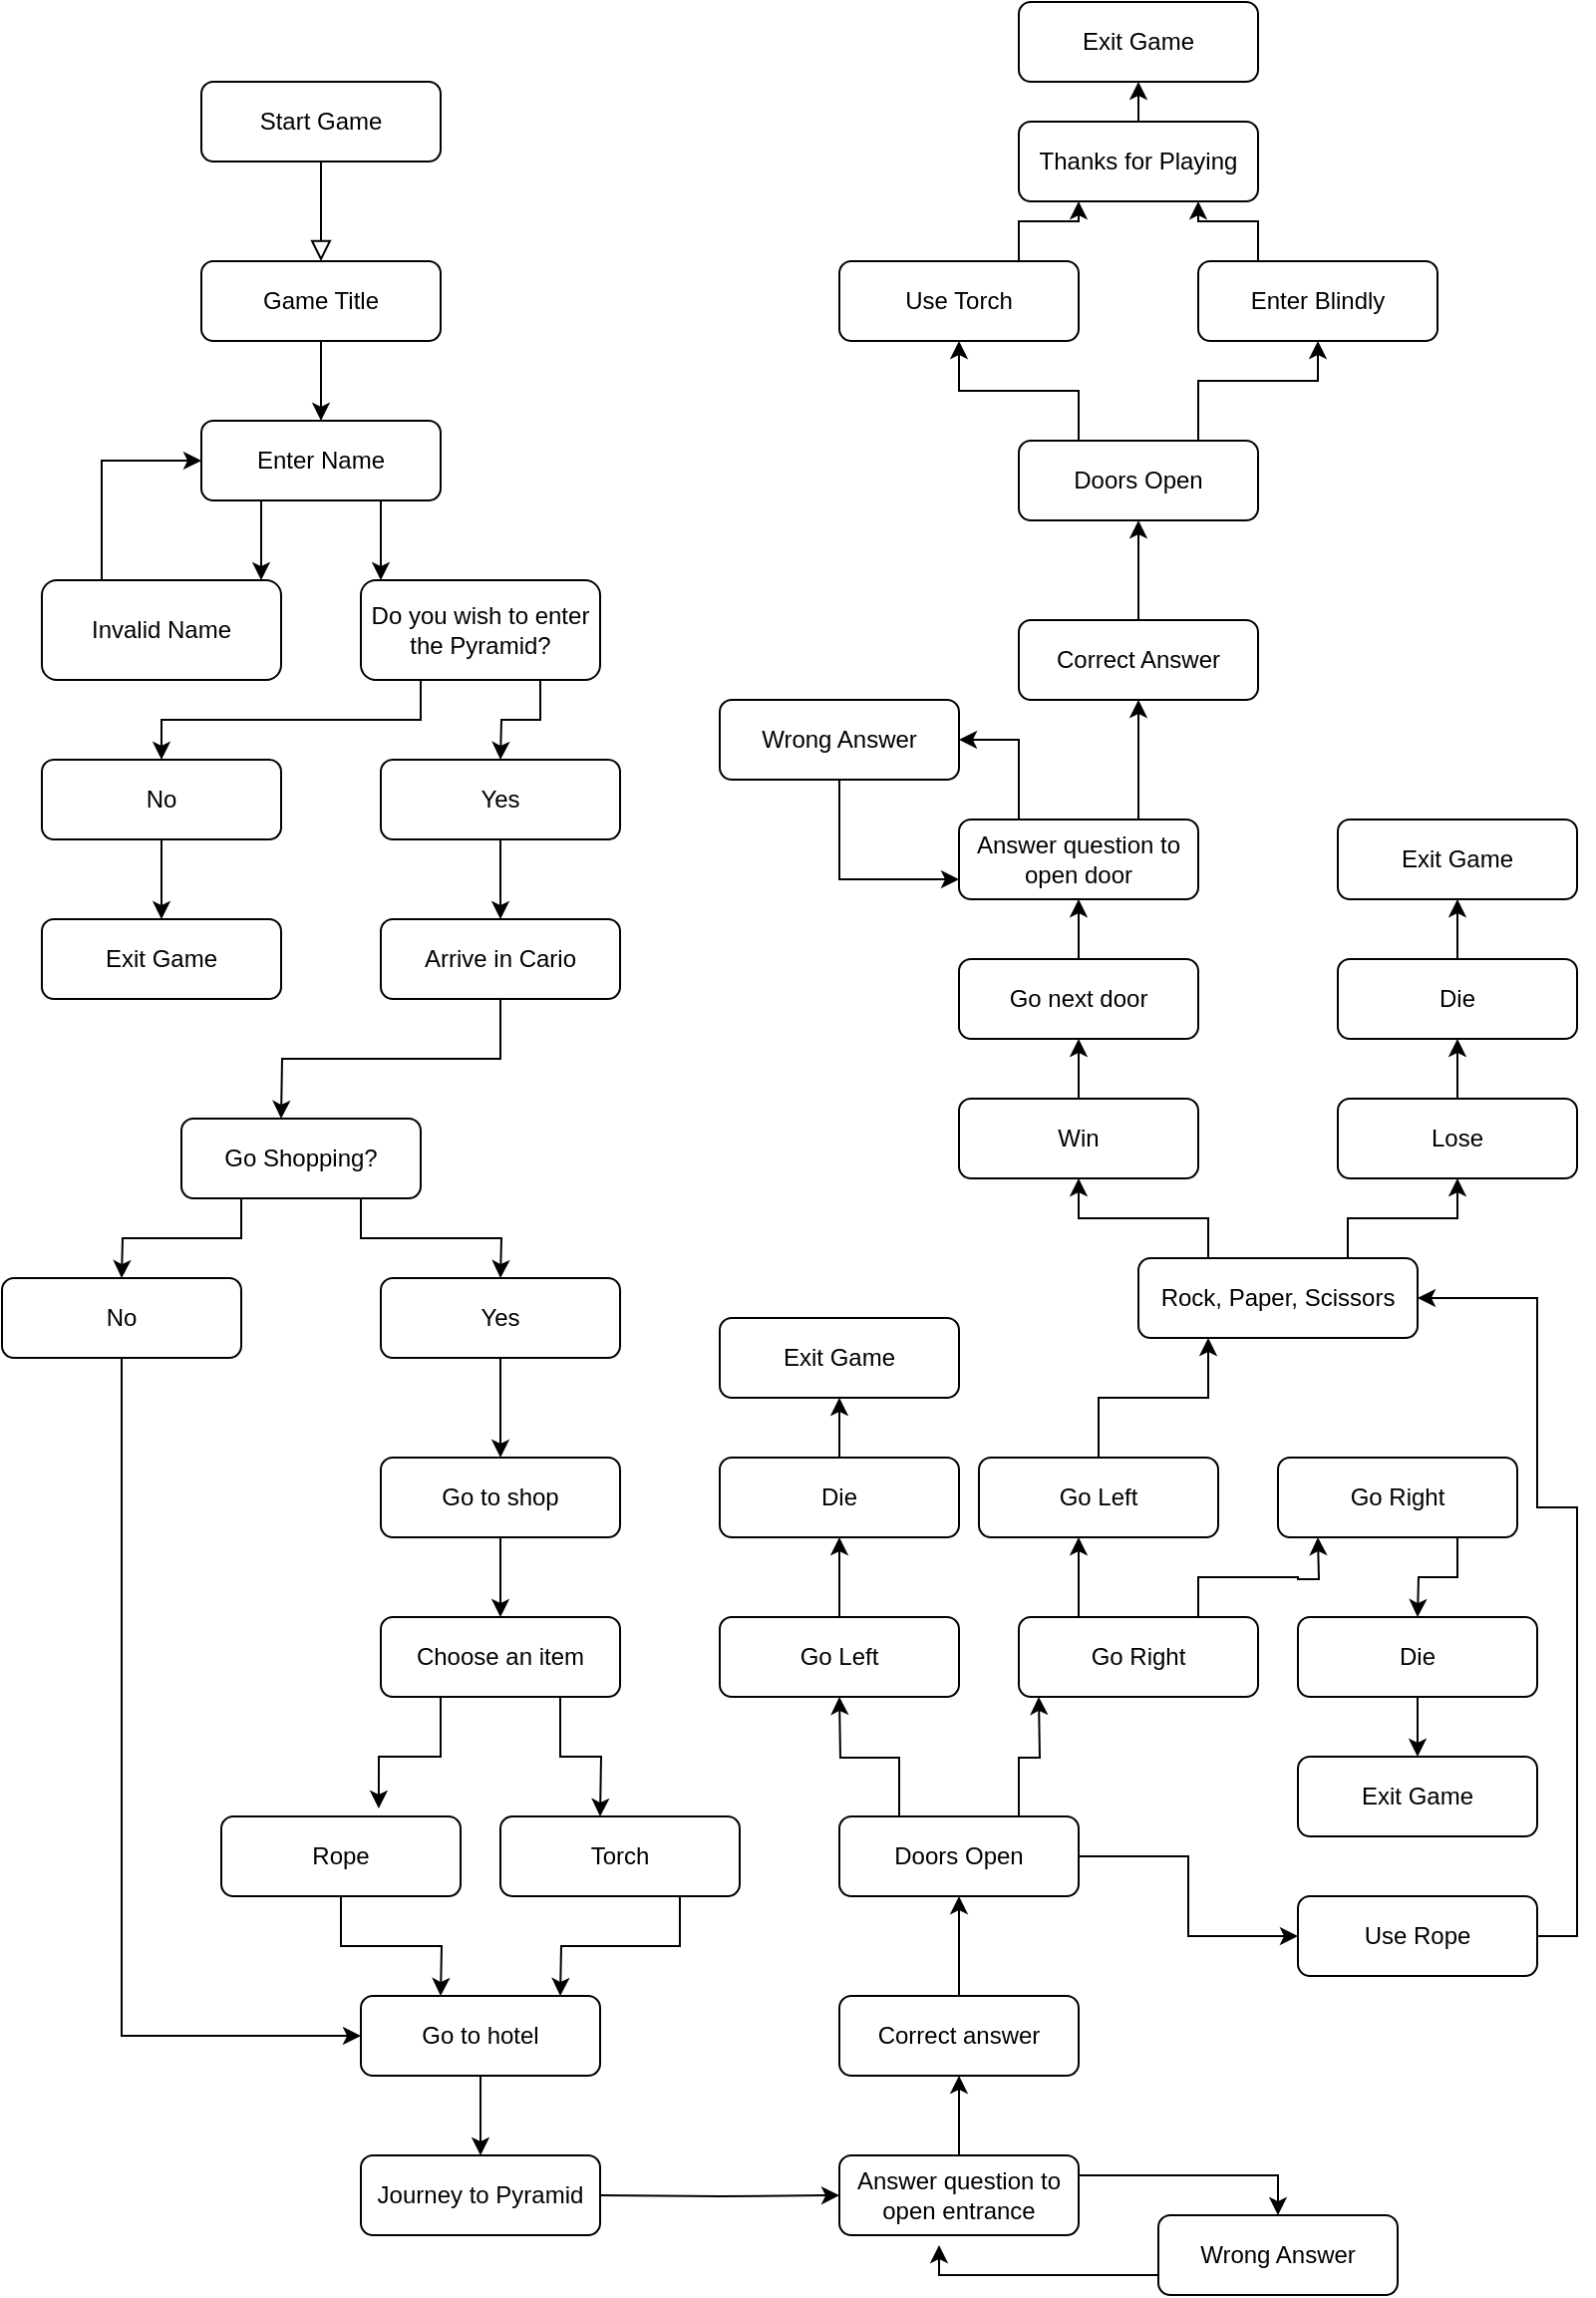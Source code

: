<mxfile version="20.8.20" type="github">
  <diagram id="C5RBs43oDa-KdzZeNtuy" name="Page-1">
    <mxGraphModel dx="1050" dy="538" grid="1" gridSize="10" guides="1" tooltips="1" connect="1" arrows="1" fold="1" page="1" pageScale="1" pageWidth="827" pageHeight="1169" math="0" shadow="0">
      <root>
        <mxCell id="WIyWlLk6GJQsqaUBKTNV-0" />
        <mxCell id="WIyWlLk6GJQsqaUBKTNV-1" parent="WIyWlLk6GJQsqaUBKTNV-0" />
        <mxCell id="WIyWlLk6GJQsqaUBKTNV-2" value="" style="rounded=0;html=1;jettySize=auto;orthogonalLoop=1;fontSize=11;endArrow=block;endFill=0;endSize=8;strokeWidth=1;shadow=0;labelBackgroundColor=none;edgeStyle=orthogonalEdgeStyle;" parent="WIyWlLk6GJQsqaUBKTNV-1" edge="1">
          <mxGeometry relative="1" as="geometry">
            <mxPoint x="180" y="80" as="sourcePoint" />
            <mxPoint x="180" y="130" as="targetPoint" />
          </mxGeometry>
        </mxCell>
        <mxCell id="WIyWlLk6GJQsqaUBKTNV-3" value="Start Game" style="rounded=1;whiteSpace=wrap;html=1;fontSize=12;glass=0;strokeWidth=1;shadow=0;" parent="WIyWlLk6GJQsqaUBKTNV-1" vertex="1">
          <mxGeometry x="120" y="40" width="120" height="40" as="geometry" />
        </mxCell>
        <mxCell id="70f4gyQf15Uil2ieGgpg-3" style="edgeStyle=orthogonalEdgeStyle;rounded=0;orthogonalLoop=1;jettySize=auto;html=1;exitX=0.5;exitY=1;exitDx=0;exitDy=0;" edge="1" parent="WIyWlLk6GJQsqaUBKTNV-1" source="WIyWlLk6GJQsqaUBKTNV-7">
          <mxGeometry relative="1" as="geometry">
            <mxPoint x="180" y="210" as="targetPoint" />
          </mxGeometry>
        </mxCell>
        <mxCell id="WIyWlLk6GJQsqaUBKTNV-7" value="Game Title" style="rounded=1;whiteSpace=wrap;html=1;fontSize=12;glass=0;strokeWidth=1;shadow=0;" parent="WIyWlLk6GJQsqaUBKTNV-1" vertex="1">
          <mxGeometry x="120" y="130" width="120" height="40" as="geometry" />
        </mxCell>
        <mxCell id="70f4gyQf15Uil2ieGgpg-4" style="edgeStyle=orthogonalEdgeStyle;rounded=0;orthogonalLoop=1;jettySize=auto;html=1;exitX=0.25;exitY=1;exitDx=0;exitDy=0;" edge="1" parent="WIyWlLk6GJQsqaUBKTNV-1" source="WIyWlLk6GJQsqaUBKTNV-12">
          <mxGeometry relative="1" as="geometry">
            <mxPoint x="150" y="290" as="targetPoint" />
          </mxGeometry>
        </mxCell>
        <mxCell id="70f4gyQf15Uil2ieGgpg-5" style="edgeStyle=orthogonalEdgeStyle;rounded=0;orthogonalLoop=1;jettySize=auto;html=1;exitX=0.75;exitY=1;exitDx=0;exitDy=0;" edge="1" parent="WIyWlLk6GJQsqaUBKTNV-1" source="WIyWlLk6GJQsqaUBKTNV-12">
          <mxGeometry relative="1" as="geometry">
            <mxPoint x="210" y="290" as="targetPoint" />
          </mxGeometry>
        </mxCell>
        <mxCell id="WIyWlLk6GJQsqaUBKTNV-12" value="Enter Name" style="rounded=1;whiteSpace=wrap;html=1;fontSize=12;glass=0;strokeWidth=1;shadow=0;" parent="WIyWlLk6GJQsqaUBKTNV-1" vertex="1">
          <mxGeometry x="120" y="210" width="120" height="40" as="geometry" />
        </mxCell>
        <mxCell id="70f4gyQf15Uil2ieGgpg-10" style="edgeStyle=orthogonalEdgeStyle;rounded=0;orthogonalLoop=1;jettySize=auto;html=1;exitX=0.25;exitY=0;exitDx=0;exitDy=0;entryX=0;entryY=0.5;entryDx=0;entryDy=0;" edge="1" parent="WIyWlLk6GJQsqaUBKTNV-1" source="70f4gyQf15Uil2ieGgpg-7" target="WIyWlLk6GJQsqaUBKTNV-12">
          <mxGeometry relative="1" as="geometry" />
        </mxCell>
        <mxCell id="70f4gyQf15Uil2ieGgpg-7" value="Invalid Name" style="rounded=1;whiteSpace=wrap;html=1;" vertex="1" parent="WIyWlLk6GJQsqaUBKTNV-1">
          <mxGeometry x="40" y="290" width="120" height="50" as="geometry" />
        </mxCell>
        <mxCell id="70f4gyQf15Uil2ieGgpg-14" style="edgeStyle=orthogonalEdgeStyle;rounded=0;orthogonalLoop=1;jettySize=auto;html=1;exitX=0.25;exitY=1;exitDx=0;exitDy=0;entryX=0.5;entryY=0;entryDx=0;entryDy=0;" edge="1" parent="WIyWlLk6GJQsqaUBKTNV-1" source="70f4gyQf15Uil2ieGgpg-8" target="70f4gyQf15Uil2ieGgpg-13">
          <mxGeometry relative="1" as="geometry" />
        </mxCell>
        <mxCell id="70f4gyQf15Uil2ieGgpg-18" style="edgeStyle=orthogonalEdgeStyle;rounded=0;orthogonalLoop=1;jettySize=auto;html=1;exitX=0.75;exitY=1;exitDx=0;exitDy=0;" edge="1" parent="WIyWlLk6GJQsqaUBKTNV-1" source="70f4gyQf15Uil2ieGgpg-8">
          <mxGeometry relative="1" as="geometry">
            <mxPoint x="270" y="380" as="targetPoint" />
          </mxGeometry>
        </mxCell>
        <mxCell id="70f4gyQf15Uil2ieGgpg-8" value="Do you wish to enter the Pyramid?" style="rounded=1;whiteSpace=wrap;html=1;" vertex="1" parent="WIyWlLk6GJQsqaUBKTNV-1">
          <mxGeometry x="200" y="290" width="120" height="50" as="geometry" />
        </mxCell>
        <mxCell id="70f4gyQf15Uil2ieGgpg-17" style="edgeStyle=orthogonalEdgeStyle;rounded=0;orthogonalLoop=1;jettySize=auto;html=1;exitX=0.5;exitY=1;exitDx=0;exitDy=0;entryX=0.5;entryY=0;entryDx=0;entryDy=0;" edge="1" parent="WIyWlLk6GJQsqaUBKTNV-1" source="70f4gyQf15Uil2ieGgpg-13" target="70f4gyQf15Uil2ieGgpg-15">
          <mxGeometry relative="1" as="geometry" />
        </mxCell>
        <mxCell id="70f4gyQf15Uil2ieGgpg-13" value="No" style="rounded=1;whiteSpace=wrap;html=1;" vertex="1" parent="WIyWlLk6GJQsqaUBKTNV-1">
          <mxGeometry x="40" y="380" width="120" height="40" as="geometry" />
        </mxCell>
        <mxCell id="70f4gyQf15Uil2ieGgpg-15" value="Exit Game" style="rounded=1;whiteSpace=wrap;html=1;" vertex="1" parent="WIyWlLk6GJQsqaUBKTNV-1">
          <mxGeometry x="40" y="460" width="120" height="40" as="geometry" />
        </mxCell>
        <mxCell id="70f4gyQf15Uil2ieGgpg-21" style="edgeStyle=orthogonalEdgeStyle;rounded=0;orthogonalLoop=1;jettySize=auto;html=1;exitX=0.5;exitY=1;exitDx=0;exitDy=0;entryX=0.5;entryY=0;entryDx=0;entryDy=0;" edge="1" parent="WIyWlLk6GJQsqaUBKTNV-1" source="70f4gyQf15Uil2ieGgpg-19" target="70f4gyQf15Uil2ieGgpg-20">
          <mxGeometry relative="1" as="geometry" />
        </mxCell>
        <mxCell id="70f4gyQf15Uil2ieGgpg-19" value="Yes" style="rounded=1;whiteSpace=wrap;html=1;" vertex="1" parent="WIyWlLk6GJQsqaUBKTNV-1">
          <mxGeometry x="210" y="380" width="120" height="40" as="geometry" />
        </mxCell>
        <mxCell id="70f4gyQf15Uil2ieGgpg-22" style="edgeStyle=orthogonalEdgeStyle;rounded=0;orthogonalLoop=1;jettySize=auto;html=1;exitX=0.5;exitY=1;exitDx=0;exitDy=0;" edge="1" parent="WIyWlLk6GJQsqaUBKTNV-1" source="70f4gyQf15Uil2ieGgpg-20">
          <mxGeometry relative="1" as="geometry">
            <mxPoint x="160" y="560" as="targetPoint" />
          </mxGeometry>
        </mxCell>
        <mxCell id="70f4gyQf15Uil2ieGgpg-20" value="Arrive in Cario" style="rounded=1;whiteSpace=wrap;html=1;" vertex="1" parent="WIyWlLk6GJQsqaUBKTNV-1">
          <mxGeometry x="210" y="460" width="120" height="40" as="geometry" />
        </mxCell>
        <mxCell id="70f4gyQf15Uil2ieGgpg-24" style="edgeStyle=orthogonalEdgeStyle;rounded=0;orthogonalLoop=1;jettySize=auto;html=1;exitX=0.25;exitY=1;exitDx=0;exitDy=0;" edge="1" parent="WIyWlLk6GJQsqaUBKTNV-1" source="70f4gyQf15Uil2ieGgpg-23">
          <mxGeometry relative="1" as="geometry">
            <mxPoint x="80" y="640" as="targetPoint" />
          </mxGeometry>
        </mxCell>
        <mxCell id="70f4gyQf15Uil2ieGgpg-25" style="edgeStyle=orthogonalEdgeStyle;rounded=0;orthogonalLoop=1;jettySize=auto;html=1;exitX=0.75;exitY=1;exitDx=0;exitDy=0;" edge="1" parent="WIyWlLk6GJQsqaUBKTNV-1" source="70f4gyQf15Uil2ieGgpg-23">
          <mxGeometry relative="1" as="geometry">
            <mxPoint x="270" y="640" as="targetPoint" />
          </mxGeometry>
        </mxCell>
        <mxCell id="70f4gyQf15Uil2ieGgpg-23" value="Go Shopping?" style="rounded=1;whiteSpace=wrap;html=1;" vertex="1" parent="WIyWlLk6GJQsqaUBKTNV-1">
          <mxGeometry x="110" y="560" width="120" height="40" as="geometry" />
        </mxCell>
        <mxCell id="70f4gyQf15Uil2ieGgpg-43" style="edgeStyle=orthogonalEdgeStyle;rounded=0;orthogonalLoop=1;jettySize=auto;html=1;exitX=0.5;exitY=1;exitDx=0;exitDy=0;" edge="1" parent="WIyWlLk6GJQsqaUBKTNV-1" source="70f4gyQf15Uil2ieGgpg-26">
          <mxGeometry relative="1" as="geometry">
            <mxPoint x="200" y="1020" as="targetPoint" />
            <Array as="points">
              <mxPoint x="80" y="1020" />
            </Array>
          </mxGeometry>
        </mxCell>
        <mxCell id="70f4gyQf15Uil2ieGgpg-26" value="No" style="rounded=1;whiteSpace=wrap;html=1;" vertex="1" parent="WIyWlLk6GJQsqaUBKTNV-1">
          <mxGeometry x="20" y="640" width="120" height="40" as="geometry" />
        </mxCell>
        <mxCell id="70f4gyQf15Uil2ieGgpg-28" style="edgeStyle=orthogonalEdgeStyle;rounded=0;orthogonalLoop=1;jettySize=auto;html=1;exitX=0.5;exitY=1;exitDx=0;exitDy=0;" edge="1" parent="WIyWlLk6GJQsqaUBKTNV-1" source="70f4gyQf15Uil2ieGgpg-27">
          <mxGeometry relative="1" as="geometry">
            <mxPoint x="270" y="730" as="targetPoint" />
          </mxGeometry>
        </mxCell>
        <mxCell id="70f4gyQf15Uil2ieGgpg-27" value="Yes" style="rounded=1;whiteSpace=wrap;html=1;" vertex="1" parent="WIyWlLk6GJQsqaUBKTNV-1">
          <mxGeometry x="210" y="640" width="120" height="40" as="geometry" />
        </mxCell>
        <mxCell id="70f4gyQf15Uil2ieGgpg-34" style="edgeStyle=orthogonalEdgeStyle;rounded=0;orthogonalLoop=1;jettySize=auto;html=1;exitX=0.25;exitY=1;exitDx=0;exitDy=0;entryX=0.658;entryY=-0.1;entryDx=0;entryDy=0;entryPerimeter=0;" edge="1" parent="WIyWlLk6GJQsqaUBKTNV-1" source="70f4gyQf15Uil2ieGgpg-29" target="70f4gyQf15Uil2ieGgpg-38">
          <mxGeometry relative="1" as="geometry">
            <mxPoint x="210" y="900" as="targetPoint" />
          </mxGeometry>
        </mxCell>
        <mxCell id="70f4gyQf15Uil2ieGgpg-35" style="edgeStyle=orthogonalEdgeStyle;rounded=0;orthogonalLoop=1;jettySize=auto;html=1;exitX=0.75;exitY=1;exitDx=0;exitDy=0;" edge="1" parent="WIyWlLk6GJQsqaUBKTNV-1" source="70f4gyQf15Uil2ieGgpg-29">
          <mxGeometry relative="1" as="geometry">
            <mxPoint x="320" y="910" as="targetPoint" />
          </mxGeometry>
        </mxCell>
        <mxCell id="70f4gyQf15Uil2ieGgpg-29" value="Choose an item" style="rounded=1;whiteSpace=wrap;html=1;" vertex="1" parent="WIyWlLk6GJQsqaUBKTNV-1">
          <mxGeometry x="210" y="810" width="120" height="40" as="geometry" />
        </mxCell>
        <mxCell id="70f4gyQf15Uil2ieGgpg-44" style="edgeStyle=orthogonalEdgeStyle;rounded=0;orthogonalLoop=1;jettySize=auto;html=1;exitX=0.5;exitY=1;exitDx=0;exitDy=0;" edge="1" parent="WIyWlLk6GJQsqaUBKTNV-1" source="70f4gyQf15Uil2ieGgpg-38">
          <mxGeometry relative="1" as="geometry">
            <mxPoint x="240" y="1000" as="targetPoint" />
          </mxGeometry>
        </mxCell>
        <mxCell id="70f4gyQf15Uil2ieGgpg-38" value="Rope" style="rounded=1;whiteSpace=wrap;html=1;" vertex="1" parent="WIyWlLk6GJQsqaUBKTNV-1">
          <mxGeometry x="130" y="910" width="120" height="40" as="geometry" />
        </mxCell>
        <mxCell id="70f4gyQf15Uil2ieGgpg-42" style="edgeStyle=orthogonalEdgeStyle;rounded=0;orthogonalLoop=1;jettySize=auto;html=1;exitX=0.5;exitY=1;exitDx=0;exitDy=0;" edge="1" parent="WIyWlLk6GJQsqaUBKTNV-1" source="70f4gyQf15Uil2ieGgpg-39">
          <mxGeometry relative="1" as="geometry">
            <mxPoint x="330" y="930" as="targetPoint" />
          </mxGeometry>
        </mxCell>
        <mxCell id="70f4gyQf15Uil2ieGgpg-45" style="edgeStyle=orthogonalEdgeStyle;rounded=0;orthogonalLoop=1;jettySize=auto;html=1;exitX=0.75;exitY=1;exitDx=0;exitDy=0;" edge="1" parent="WIyWlLk6GJQsqaUBKTNV-1" source="70f4gyQf15Uil2ieGgpg-39">
          <mxGeometry relative="1" as="geometry">
            <mxPoint x="300" y="1000" as="targetPoint" />
          </mxGeometry>
        </mxCell>
        <mxCell id="70f4gyQf15Uil2ieGgpg-39" value="Torch" style="rounded=1;whiteSpace=wrap;html=1;" vertex="1" parent="WIyWlLk6GJQsqaUBKTNV-1">
          <mxGeometry x="270" y="910" width="120" height="40" as="geometry" />
        </mxCell>
        <mxCell id="70f4gyQf15Uil2ieGgpg-41" style="edgeStyle=orthogonalEdgeStyle;rounded=0;orthogonalLoop=1;jettySize=auto;html=1;exitX=0.5;exitY=1;exitDx=0;exitDy=0;entryX=0.5;entryY=0;entryDx=0;entryDy=0;" edge="1" parent="WIyWlLk6GJQsqaUBKTNV-1" source="70f4gyQf15Uil2ieGgpg-40" target="70f4gyQf15Uil2ieGgpg-29">
          <mxGeometry relative="1" as="geometry" />
        </mxCell>
        <mxCell id="70f4gyQf15Uil2ieGgpg-40" value="Go to shop" style="rounded=1;whiteSpace=wrap;html=1;" vertex="1" parent="WIyWlLk6GJQsqaUBKTNV-1">
          <mxGeometry x="210" y="730" width="120" height="40" as="geometry" />
        </mxCell>
        <mxCell id="70f4gyQf15Uil2ieGgpg-48" style="edgeStyle=orthogonalEdgeStyle;rounded=0;orthogonalLoop=1;jettySize=auto;html=1;exitX=0.5;exitY=1;exitDx=0;exitDy=0;" edge="1" parent="WIyWlLk6GJQsqaUBKTNV-1" source="70f4gyQf15Uil2ieGgpg-46">
          <mxGeometry relative="1" as="geometry">
            <mxPoint x="260" y="1080" as="targetPoint" />
          </mxGeometry>
        </mxCell>
        <mxCell id="70f4gyQf15Uil2ieGgpg-46" value="Go to hotel" style="rounded=1;whiteSpace=wrap;html=1;" vertex="1" parent="WIyWlLk6GJQsqaUBKTNV-1">
          <mxGeometry x="200" y="1000" width="120" height="40" as="geometry" />
        </mxCell>
        <mxCell id="70f4gyQf15Uil2ieGgpg-50" style="edgeStyle=orthogonalEdgeStyle;rounded=0;orthogonalLoop=1;jettySize=auto;html=1;exitX=1;exitY=0.5;exitDx=0;exitDy=0;entryX=0;entryY=0.5;entryDx=0;entryDy=0;" edge="1" parent="WIyWlLk6GJQsqaUBKTNV-1" target="70f4gyQf15Uil2ieGgpg-51">
          <mxGeometry relative="1" as="geometry">
            <mxPoint x="410" y="1100" as="targetPoint" />
            <mxPoint x="320" y="1100" as="sourcePoint" />
          </mxGeometry>
        </mxCell>
        <mxCell id="70f4gyQf15Uil2ieGgpg-49" value="Journey to Pyramid" style="rounded=1;whiteSpace=wrap;html=1;" vertex="1" parent="WIyWlLk6GJQsqaUBKTNV-1">
          <mxGeometry x="200" y="1080" width="120" height="40" as="geometry" />
        </mxCell>
        <mxCell id="70f4gyQf15Uil2ieGgpg-53" style="edgeStyle=orthogonalEdgeStyle;rounded=0;orthogonalLoop=1;jettySize=auto;html=1;exitX=1;exitY=0.25;exitDx=0;exitDy=0;entryX=0.5;entryY=0;entryDx=0;entryDy=0;" edge="1" parent="WIyWlLk6GJQsqaUBKTNV-1" source="70f4gyQf15Uil2ieGgpg-51" target="70f4gyQf15Uil2ieGgpg-52">
          <mxGeometry relative="1" as="geometry">
            <Array as="points">
              <mxPoint x="660" y="1090" />
            </Array>
          </mxGeometry>
        </mxCell>
        <mxCell id="70f4gyQf15Uil2ieGgpg-58" style="edgeStyle=orthogonalEdgeStyle;rounded=0;orthogonalLoop=1;jettySize=auto;html=1;exitX=0.5;exitY=0;exitDx=0;exitDy=0;" edge="1" parent="WIyWlLk6GJQsqaUBKTNV-1" source="70f4gyQf15Uil2ieGgpg-51">
          <mxGeometry relative="1" as="geometry">
            <mxPoint x="500" y="1040" as="targetPoint" />
          </mxGeometry>
        </mxCell>
        <mxCell id="70f4gyQf15Uil2ieGgpg-51" value="Answer question to open entrance" style="rounded=1;whiteSpace=wrap;html=1;" vertex="1" parent="WIyWlLk6GJQsqaUBKTNV-1">
          <mxGeometry x="440" y="1080" width="120" height="40" as="geometry" />
        </mxCell>
        <mxCell id="70f4gyQf15Uil2ieGgpg-54" style="edgeStyle=orthogonalEdgeStyle;rounded=0;orthogonalLoop=1;jettySize=auto;html=1;exitX=0;exitY=0.5;exitDx=0;exitDy=0;" edge="1" parent="WIyWlLk6GJQsqaUBKTNV-1" source="70f4gyQf15Uil2ieGgpg-52">
          <mxGeometry relative="1" as="geometry">
            <mxPoint x="490" y="1125" as="targetPoint" />
            <Array as="points">
              <mxPoint x="600" y="1140" />
              <mxPoint x="490" y="1140" />
            </Array>
          </mxGeometry>
        </mxCell>
        <mxCell id="70f4gyQf15Uil2ieGgpg-52" value="Wrong Answer" style="rounded=1;whiteSpace=wrap;html=1;" vertex="1" parent="WIyWlLk6GJQsqaUBKTNV-1">
          <mxGeometry x="600" y="1110" width="120" height="40" as="geometry" />
        </mxCell>
        <mxCell id="70f4gyQf15Uil2ieGgpg-60" style="edgeStyle=orthogonalEdgeStyle;rounded=0;orthogonalLoop=1;jettySize=auto;html=1;exitX=0.5;exitY=0;exitDx=0;exitDy=0;entryX=0.5;entryY=1;entryDx=0;entryDy=0;" edge="1" parent="WIyWlLk6GJQsqaUBKTNV-1" source="70f4gyQf15Uil2ieGgpg-57" target="70f4gyQf15Uil2ieGgpg-59">
          <mxGeometry relative="1" as="geometry">
            <mxPoint x="500" y="960" as="targetPoint" />
          </mxGeometry>
        </mxCell>
        <mxCell id="70f4gyQf15Uil2ieGgpg-57" value="Correct answer" style="rounded=1;whiteSpace=wrap;html=1;" vertex="1" parent="WIyWlLk6GJQsqaUBKTNV-1">
          <mxGeometry x="440" y="1000" width="120" height="40" as="geometry" />
        </mxCell>
        <mxCell id="70f4gyQf15Uil2ieGgpg-61" style="edgeStyle=orthogonalEdgeStyle;rounded=0;orthogonalLoop=1;jettySize=auto;html=1;exitX=0.25;exitY=0;exitDx=0;exitDy=0;" edge="1" parent="WIyWlLk6GJQsqaUBKTNV-1" source="70f4gyQf15Uil2ieGgpg-59">
          <mxGeometry relative="1" as="geometry">
            <mxPoint x="440" y="850" as="targetPoint" />
          </mxGeometry>
        </mxCell>
        <mxCell id="70f4gyQf15Uil2ieGgpg-62" style="edgeStyle=orthogonalEdgeStyle;rounded=0;orthogonalLoop=1;jettySize=auto;html=1;exitX=0.75;exitY=0;exitDx=0;exitDy=0;" edge="1" parent="WIyWlLk6GJQsqaUBKTNV-1" source="70f4gyQf15Uil2ieGgpg-59">
          <mxGeometry relative="1" as="geometry">
            <mxPoint x="540" y="850" as="targetPoint" />
          </mxGeometry>
        </mxCell>
        <mxCell id="70f4gyQf15Uil2ieGgpg-63" style="edgeStyle=orthogonalEdgeStyle;rounded=0;orthogonalLoop=1;jettySize=auto;html=1;exitX=1;exitY=0.5;exitDx=0;exitDy=0;entryX=0;entryY=0.5;entryDx=0;entryDy=0;" edge="1" parent="WIyWlLk6GJQsqaUBKTNV-1" source="70f4gyQf15Uil2ieGgpg-59" target="70f4gyQf15Uil2ieGgpg-64">
          <mxGeometry relative="1" as="geometry">
            <mxPoint x="660" y="930" as="targetPoint" />
          </mxGeometry>
        </mxCell>
        <mxCell id="70f4gyQf15Uil2ieGgpg-59" value="Doors Open" style="rounded=1;whiteSpace=wrap;html=1;" vertex="1" parent="WIyWlLk6GJQsqaUBKTNV-1">
          <mxGeometry x="440" y="910" width="120" height="40" as="geometry" />
        </mxCell>
        <mxCell id="70f4gyQf15Uil2ieGgpg-75" style="edgeStyle=orthogonalEdgeStyle;rounded=0;orthogonalLoop=1;jettySize=auto;html=1;exitX=1;exitY=0.5;exitDx=0;exitDy=0;entryX=1;entryY=0.5;entryDx=0;entryDy=0;" edge="1" parent="WIyWlLk6GJQsqaUBKTNV-1" source="70f4gyQf15Uil2ieGgpg-64" target="70f4gyQf15Uil2ieGgpg-81">
          <mxGeometry relative="1" as="geometry">
            <mxPoint x="790" y="560" as="targetPoint" />
            <Array as="points">
              <mxPoint x="810" y="970" />
              <mxPoint x="810" y="755" />
              <mxPoint x="790" y="755" />
              <mxPoint x="790" y="650" />
            </Array>
          </mxGeometry>
        </mxCell>
        <mxCell id="70f4gyQf15Uil2ieGgpg-64" value="Use Rope" style="rounded=1;whiteSpace=wrap;html=1;" vertex="1" parent="WIyWlLk6GJQsqaUBKTNV-1">
          <mxGeometry x="670" y="950" width="120" height="40" as="geometry" />
        </mxCell>
        <mxCell id="70f4gyQf15Uil2ieGgpg-67" style="edgeStyle=orthogonalEdgeStyle;rounded=0;orthogonalLoop=1;jettySize=auto;html=1;exitX=0.5;exitY=0;exitDx=0;exitDy=0;" edge="1" parent="WIyWlLk6GJQsqaUBKTNV-1" source="70f4gyQf15Uil2ieGgpg-65">
          <mxGeometry relative="1" as="geometry">
            <mxPoint x="440" y="770" as="targetPoint" />
          </mxGeometry>
        </mxCell>
        <mxCell id="70f4gyQf15Uil2ieGgpg-65" value="Go Left" style="rounded=1;whiteSpace=wrap;html=1;" vertex="1" parent="WIyWlLk6GJQsqaUBKTNV-1">
          <mxGeometry x="380" y="810" width="120" height="40" as="geometry" />
        </mxCell>
        <mxCell id="70f4gyQf15Uil2ieGgpg-71" style="edgeStyle=orthogonalEdgeStyle;rounded=0;orthogonalLoop=1;jettySize=auto;html=1;exitX=0.25;exitY=0;exitDx=0;exitDy=0;" edge="1" parent="WIyWlLk6GJQsqaUBKTNV-1" source="70f4gyQf15Uil2ieGgpg-66">
          <mxGeometry relative="1" as="geometry">
            <mxPoint x="560" y="770" as="targetPoint" />
          </mxGeometry>
        </mxCell>
        <mxCell id="70f4gyQf15Uil2ieGgpg-73" style="edgeStyle=orthogonalEdgeStyle;rounded=0;orthogonalLoop=1;jettySize=auto;html=1;exitX=0.75;exitY=0;exitDx=0;exitDy=0;" edge="1" parent="WIyWlLk6GJQsqaUBKTNV-1" source="70f4gyQf15Uil2ieGgpg-66">
          <mxGeometry relative="1" as="geometry">
            <mxPoint x="680" y="770" as="targetPoint" />
          </mxGeometry>
        </mxCell>
        <mxCell id="70f4gyQf15Uil2ieGgpg-66" value="Go Right" style="rounded=1;whiteSpace=wrap;html=1;" vertex="1" parent="WIyWlLk6GJQsqaUBKTNV-1">
          <mxGeometry x="530" y="810" width="120" height="40" as="geometry" />
        </mxCell>
        <mxCell id="70f4gyQf15Uil2ieGgpg-69" style="edgeStyle=orthogonalEdgeStyle;rounded=0;orthogonalLoop=1;jettySize=auto;html=1;exitX=0.5;exitY=0;exitDx=0;exitDy=0;" edge="1" parent="WIyWlLk6GJQsqaUBKTNV-1" source="70f4gyQf15Uil2ieGgpg-68">
          <mxGeometry relative="1" as="geometry">
            <mxPoint x="440" y="700" as="targetPoint" />
          </mxGeometry>
        </mxCell>
        <mxCell id="70f4gyQf15Uil2ieGgpg-68" value="Die" style="rounded=1;whiteSpace=wrap;html=1;" vertex="1" parent="WIyWlLk6GJQsqaUBKTNV-1">
          <mxGeometry x="380" y="730" width="120" height="40" as="geometry" />
        </mxCell>
        <mxCell id="70f4gyQf15Uil2ieGgpg-70" value="Exit Game" style="rounded=1;whiteSpace=wrap;html=1;" vertex="1" parent="WIyWlLk6GJQsqaUBKTNV-1">
          <mxGeometry x="380" y="660" width="120" height="40" as="geometry" />
        </mxCell>
        <mxCell id="70f4gyQf15Uil2ieGgpg-82" style="edgeStyle=orthogonalEdgeStyle;rounded=0;orthogonalLoop=1;jettySize=auto;html=1;exitX=0.5;exitY=0;exitDx=0;exitDy=0;entryX=0.25;entryY=1;entryDx=0;entryDy=0;" edge="1" parent="WIyWlLk6GJQsqaUBKTNV-1" source="70f4gyQf15Uil2ieGgpg-72" target="70f4gyQf15Uil2ieGgpg-81">
          <mxGeometry relative="1" as="geometry" />
        </mxCell>
        <mxCell id="70f4gyQf15Uil2ieGgpg-72" value="Go Left" style="rounded=1;whiteSpace=wrap;html=1;" vertex="1" parent="WIyWlLk6GJQsqaUBKTNV-1">
          <mxGeometry x="510" y="730" width="120" height="40" as="geometry" />
        </mxCell>
        <mxCell id="70f4gyQf15Uil2ieGgpg-77" style="edgeStyle=orthogonalEdgeStyle;rounded=0;orthogonalLoop=1;jettySize=auto;html=1;exitX=0.75;exitY=1;exitDx=0;exitDy=0;" edge="1" parent="WIyWlLk6GJQsqaUBKTNV-1" source="70f4gyQf15Uil2ieGgpg-74">
          <mxGeometry relative="1" as="geometry">
            <mxPoint x="730" y="810" as="targetPoint" />
          </mxGeometry>
        </mxCell>
        <mxCell id="70f4gyQf15Uil2ieGgpg-74" value="Go Right" style="rounded=1;whiteSpace=wrap;html=1;" vertex="1" parent="WIyWlLk6GJQsqaUBKTNV-1">
          <mxGeometry x="660" y="730" width="120" height="40" as="geometry" />
        </mxCell>
        <mxCell id="70f4gyQf15Uil2ieGgpg-79" style="edgeStyle=orthogonalEdgeStyle;rounded=0;orthogonalLoop=1;jettySize=auto;html=1;exitX=0.5;exitY=1;exitDx=0;exitDy=0;entryX=0.5;entryY=0;entryDx=0;entryDy=0;" edge="1" parent="WIyWlLk6GJQsqaUBKTNV-1" source="70f4gyQf15Uil2ieGgpg-78" target="70f4gyQf15Uil2ieGgpg-80">
          <mxGeometry relative="1" as="geometry">
            <mxPoint x="730" y="870" as="targetPoint" />
          </mxGeometry>
        </mxCell>
        <mxCell id="70f4gyQf15Uil2ieGgpg-78" value="Die" style="rounded=1;whiteSpace=wrap;html=1;" vertex="1" parent="WIyWlLk6GJQsqaUBKTNV-1">
          <mxGeometry x="670" y="810" width="120" height="40" as="geometry" />
        </mxCell>
        <mxCell id="70f4gyQf15Uil2ieGgpg-80" value="Exit Game" style="rounded=1;whiteSpace=wrap;html=1;" vertex="1" parent="WIyWlLk6GJQsqaUBKTNV-1">
          <mxGeometry x="670" y="880" width="120" height="40" as="geometry" />
        </mxCell>
        <mxCell id="70f4gyQf15Uil2ieGgpg-84" style="edgeStyle=orthogonalEdgeStyle;rounded=0;orthogonalLoop=1;jettySize=auto;html=1;exitX=0.25;exitY=0;exitDx=0;exitDy=0;" edge="1" parent="WIyWlLk6GJQsqaUBKTNV-1" source="70f4gyQf15Uil2ieGgpg-81" target="70f4gyQf15Uil2ieGgpg-83">
          <mxGeometry relative="1" as="geometry" />
        </mxCell>
        <mxCell id="70f4gyQf15Uil2ieGgpg-86" style="edgeStyle=orthogonalEdgeStyle;rounded=0;orthogonalLoop=1;jettySize=auto;html=1;exitX=0.75;exitY=0;exitDx=0;exitDy=0;entryX=0.5;entryY=1;entryDx=0;entryDy=0;" edge="1" parent="WIyWlLk6GJQsqaUBKTNV-1" source="70f4gyQf15Uil2ieGgpg-81" target="70f4gyQf15Uil2ieGgpg-85">
          <mxGeometry relative="1" as="geometry" />
        </mxCell>
        <mxCell id="70f4gyQf15Uil2ieGgpg-81" value="Rock, Paper, Scissors" style="rounded=1;whiteSpace=wrap;html=1;" vertex="1" parent="WIyWlLk6GJQsqaUBKTNV-1">
          <mxGeometry x="590" y="630" width="140" height="40" as="geometry" />
        </mxCell>
        <mxCell id="70f4gyQf15Uil2ieGgpg-92" style="edgeStyle=orthogonalEdgeStyle;rounded=0;orthogonalLoop=1;jettySize=auto;html=1;exitX=0.5;exitY=0;exitDx=0;exitDy=0;" edge="1" parent="WIyWlLk6GJQsqaUBKTNV-1" source="70f4gyQf15Uil2ieGgpg-83">
          <mxGeometry relative="1" as="geometry">
            <mxPoint x="560" y="520" as="targetPoint" />
          </mxGeometry>
        </mxCell>
        <mxCell id="70f4gyQf15Uil2ieGgpg-83" value="Win" style="rounded=1;whiteSpace=wrap;html=1;" vertex="1" parent="WIyWlLk6GJQsqaUBKTNV-1">
          <mxGeometry x="500" y="550" width="120" height="40" as="geometry" />
        </mxCell>
        <mxCell id="70f4gyQf15Uil2ieGgpg-90" style="edgeStyle=orthogonalEdgeStyle;rounded=0;orthogonalLoop=1;jettySize=auto;html=1;exitX=0.5;exitY=0;exitDx=0;exitDy=0;entryX=0.5;entryY=1;entryDx=0;entryDy=0;" edge="1" parent="WIyWlLk6GJQsqaUBKTNV-1" source="70f4gyQf15Uil2ieGgpg-85" target="70f4gyQf15Uil2ieGgpg-88">
          <mxGeometry relative="1" as="geometry" />
        </mxCell>
        <mxCell id="70f4gyQf15Uil2ieGgpg-85" value="Lose" style="rounded=1;whiteSpace=wrap;html=1;" vertex="1" parent="WIyWlLk6GJQsqaUBKTNV-1">
          <mxGeometry x="690" y="550" width="120" height="40" as="geometry" />
        </mxCell>
        <mxCell id="70f4gyQf15Uil2ieGgpg-91" style="edgeStyle=orthogonalEdgeStyle;rounded=0;orthogonalLoop=1;jettySize=auto;html=1;exitX=0.5;exitY=0;exitDx=0;exitDy=0;entryX=0.5;entryY=1;entryDx=0;entryDy=0;" edge="1" parent="WIyWlLk6GJQsqaUBKTNV-1" source="70f4gyQf15Uil2ieGgpg-88" target="70f4gyQf15Uil2ieGgpg-89">
          <mxGeometry relative="1" as="geometry" />
        </mxCell>
        <mxCell id="70f4gyQf15Uil2ieGgpg-88" value="Die" style="rounded=1;whiteSpace=wrap;html=1;" vertex="1" parent="WIyWlLk6GJQsqaUBKTNV-1">
          <mxGeometry x="690" y="480" width="120" height="40" as="geometry" />
        </mxCell>
        <mxCell id="70f4gyQf15Uil2ieGgpg-89" value="Exit Game" style="rounded=1;whiteSpace=wrap;html=1;" vertex="1" parent="WIyWlLk6GJQsqaUBKTNV-1">
          <mxGeometry x="690" y="410" width="120" height="40" as="geometry" />
        </mxCell>
        <mxCell id="70f4gyQf15Uil2ieGgpg-96" style="edgeStyle=orthogonalEdgeStyle;rounded=0;orthogonalLoop=1;jettySize=auto;html=1;exitX=0.5;exitY=0;exitDx=0;exitDy=0;entryX=0.5;entryY=1;entryDx=0;entryDy=0;" edge="1" parent="WIyWlLk6GJQsqaUBKTNV-1" source="70f4gyQf15Uil2ieGgpg-93" target="70f4gyQf15Uil2ieGgpg-94">
          <mxGeometry relative="1" as="geometry" />
        </mxCell>
        <mxCell id="70f4gyQf15Uil2ieGgpg-93" value="Go next door" style="rounded=1;whiteSpace=wrap;html=1;" vertex="1" parent="WIyWlLk6GJQsqaUBKTNV-1">
          <mxGeometry x="500" y="480" width="120" height="40" as="geometry" />
        </mxCell>
        <mxCell id="70f4gyQf15Uil2ieGgpg-98" style="edgeStyle=orthogonalEdgeStyle;rounded=0;orthogonalLoop=1;jettySize=auto;html=1;exitX=0.25;exitY=0;exitDx=0;exitDy=0;entryX=1;entryY=0.5;entryDx=0;entryDy=0;" edge="1" parent="WIyWlLk6GJQsqaUBKTNV-1" source="70f4gyQf15Uil2ieGgpg-94" target="70f4gyQf15Uil2ieGgpg-97">
          <mxGeometry relative="1" as="geometry" />
        </mxCell>
        <mxCell id="70f4gyQf15Uil2ieGgpg-100" style="edgeStyle=orthogonalEdgeStyle;rounded=0;orthogonalLoop=1;jettySize=auto;html=1;exitX=0.75;exitY=0;exitDx=0;exitDy=0;" edge="1" parent="WIyWlLk6GJQsqaUBKTNV-1" source="70f4gyQf15Uil2ieGgpg-94">
          <mxGeometry relative="1" as="geometry">
            <mxPoint x="590" y="350" as="targetPoint" />
          </mxGeometry>
        </mxCell>
        <mxCell id="70f4gyQf15Uil2ieGgpg-94" value="Answer question to open door" style="rounded=1;whiteSpace=wrap;html=1;" vertex="1" parent="WIyWlLk6GJQsqaUBKTNV-1">
          <mxGeometry x="500" y="410" width="120" height="40" as="geometry" />
        </mxCell>
        <mxCell id="70f4gyQf15Uil2ieGgpg-99" style="edgeStyle=orthogonalEdgeStyle;rounded=0;orthogonalLoop=1;jettySize=auto;html=1;exitX=0.5;exitY=1;exitDx=0;exitDy=0;entryX=0;entryY=0.75;entryDx=0;entryDy=0;" edge="1" parent="WIyWlLk6GJQsqaUBKTNV-1" source="70f4gyQf15Uil2ieGgpg-97" target="70f4gyQf15Uil2ieGgpg-94">
          <mxGeometry relative="1" as="geometry" />
        </mxCell>
        <mxCell id="70f4gyQf15Uil2ieGgpg-97" value="Wrong Answer" style="rounded=1;whiteSpace=wrap;html=1;" vertex="1" parent="WIyWlLk6GJQsqaUBKTNV-1">
          <mxGeometry x="380" y="350" width="120" height="40" as="geometry" />
        </mxCell>
        <mxCell id="70f4gyQf15Uil2ieGgpg-102" style="edgeStyle=orthogonalEdgeStyle;rounded=0;orthogonalLoop=1;jettySize=auto;html=1;exitX=0.5;exitY=0;exitDx=0;exitDy=0;entryX=0.5;entryY=1;entryDx=0;entryDy=0;" edge="1" parent="WIyWlLk6GJQsqaUBKTNV-1" source="70f4gyQf15Uil2ieGgpg-101" target="70f4gyQf15Uil2ieGgpg-103">
          <mxGeometry relative="1" as="geometry">
            <mxPoint x="590" y="280" as="targetPoint" />
          </mxGeometry>
        </mxCell>
        <mxCell id="70f4gyQf15Uil2ieGgpg-101" value="Correct Answer" style="rounded=1;whiteSpace=wrap;html=1;" vertex="1" parent="WIyWlLk6GJQsqaUBKTNV-1">
          <mxGeometry x="530" y="310" width="120" height="40" as="geometry" />
        </mxCell>
        <mxCell id="70f4gyQf15Uil2ieGgpg-108" style="edgeStyle=orthogonalEdgeStyle;rounded=0;orthogonalLoop=1;jettySize=auto;html=1;exitX=0.25;exitY=0;exitDx=0;exitDy=0;entryX=0.5;entryY=1;entryDx=0;entryDy=0;" edge="1" parent="WIyWlLk6GJQsqaUBKTNV-1" source="70f4gyQf15Uil2ieGgpg-103" target="70f4gyQf15Uil2ieGgpg-104">
          <mxGeometry relative="1" as="geometry" />
        </mxCell>
        <mxCell id="70f4gyQf15Uil2ieGgpg-109" style="edgeStyle=orthogonalEdgeStyle;rounded=0;orthogonalLoop=1;jettySize=auto;html=1;exitX=0.75;exitY=0;exitDx=0;exitDy=0;entryX=0.5;entryY=1;entryDx=0;entryDy=0;" edge="1" parent="WIyWlLk6GJQsqaUBKTNV-1" source="70f4gyQf15Uil2ieGgpg-103" target="70f4gyQf15Uil2ieGgpg-105">
          <mxGeometry relative="1" as="geometry">
            <Array as="points">
              <mxPoint x="620" y="190" />
              <mxPoint x="680" y="190" />
            </Array>
          </mxGeometry>
        </mxCell>
        <mxCell id="70f4gyQf15Uil2ieGgpg-103" value="Doors Open" style="rounded=1;whiteSpace=wrap;html=1;" vertex="1" parent="WIyWlLk6GJQsqaUBKTNV-1">
          <mxGeometry x="530" y="220" width="120" height="40" as="geometry" />
        </mxCell>
        <mxCell id="70f4gyQf15Uil2ieGgpg-113" style="edgeStyle=orthogonalEdgeStyle;rounded=0;orthogonalLoop=1;jettySize=auto;html=1;exitX=0.75;exitY=0;exitDx=0;exitDy=0;entryX=0.25;entryY=1;entryDx=0;entryDy=0;" edge="1" parent="WIyWlLk6GJQsqaUBKTNV-1" source="70f4gyQf15Uil2ieGgpg-104" target="70f4gyQf15Uil2ieGgpg-111">
          <mxGeometry relative="1" as="geometry" />
        </mxCell>
        <mxCell id="70f4gyQf15Uil2ieGgpg-104" value="Use Torch" style="rounded=1;whiteSpace=wrap;html=1;" vertex="1" parent="WIyWlLk6GJQsqaUBKTNV-1">
          <mxGeometry x="440" y="130" width="120" height="40" as="geometry" />
        </mxCell>
        <mxCell id="70f4gyQf15Uil2ieGgpg-114" style="edgeStyle=orthogonalEdgeStyle;rounded=0;orthogonalLoop=1;jettySize=auto;html=1;exitX=0.25;exitY=0;exitDx=0;exitDy=0;entryX=0.75;entryY=1;entryDx=0;entryDy=0;" edge="1" parent="WIyWlLk6GJQsqaUBKTNV-1" source="70f4gyQf15Uil2ieGgpg-105" target="70f4gyQf15Uil2ieGgpg-111">
          <mxGeometry relative="1" as="geometry" />
        </mxCell>
        <mxCell id="70f4gyQf15Uil2ieGgpg-105" value="Enter Blindly" style="rounded=1;whiteSpace=wrap;html=1;" vertex="1" parent="WIyWlLk6GJQsqaUBKTNV-1">
          <mxGeometry x="620" y="130" width="120" height="40" as="geometry" />
        </mxCell>
        <mxCell id="70f4gyQf15Uil2ieGgpg-115" style="edgeStyle=orthogonalEdgeStyle;rounded=0;orthogonalLoop=1;jettySize=auto;html=1;exitX=0.5;exitY=0;exitDx=0;exitDy=0;entryX=0.5;entryY=1;entryDx=0;entryDy=0;" edge="1" parent="WIyWlLk6GJQsqaUBKTNV-1" source="70f4gyQf15Uil2ieGgpg-111" target="70f4gyQf15Uil2ieGgpg-112">
          <mxGeometry relative="1" as="geometry" />
        </mxCell>
        <mxCell id="70f4gyQf15Uil2ieGgpg-111" value="Thanks for Playing" style="rounded=1;whiteSpace=wrap;html=1;" vertex="1" parent="WIyWlLk6GJQsqaUBKTNV-1">
          <mxGeometry x="530" y="60" width="120" height="40" as="geometry" />
        </mxCell>
        <mxCell id="70f4gyQf15Uil2ieGgpg-112" value="Exit Game" style="rounded=1;whiteSpace=wrap;html=1;" vertex="1" parent="WIyWlLk6GJQsqaUBKTNV-1">
          <mxGeometry x="530" width="120" height="40" as="geometry" />
        </mxCell>
      </root>
    </mxGraphModel>
  </diagram>
</mxfile>
